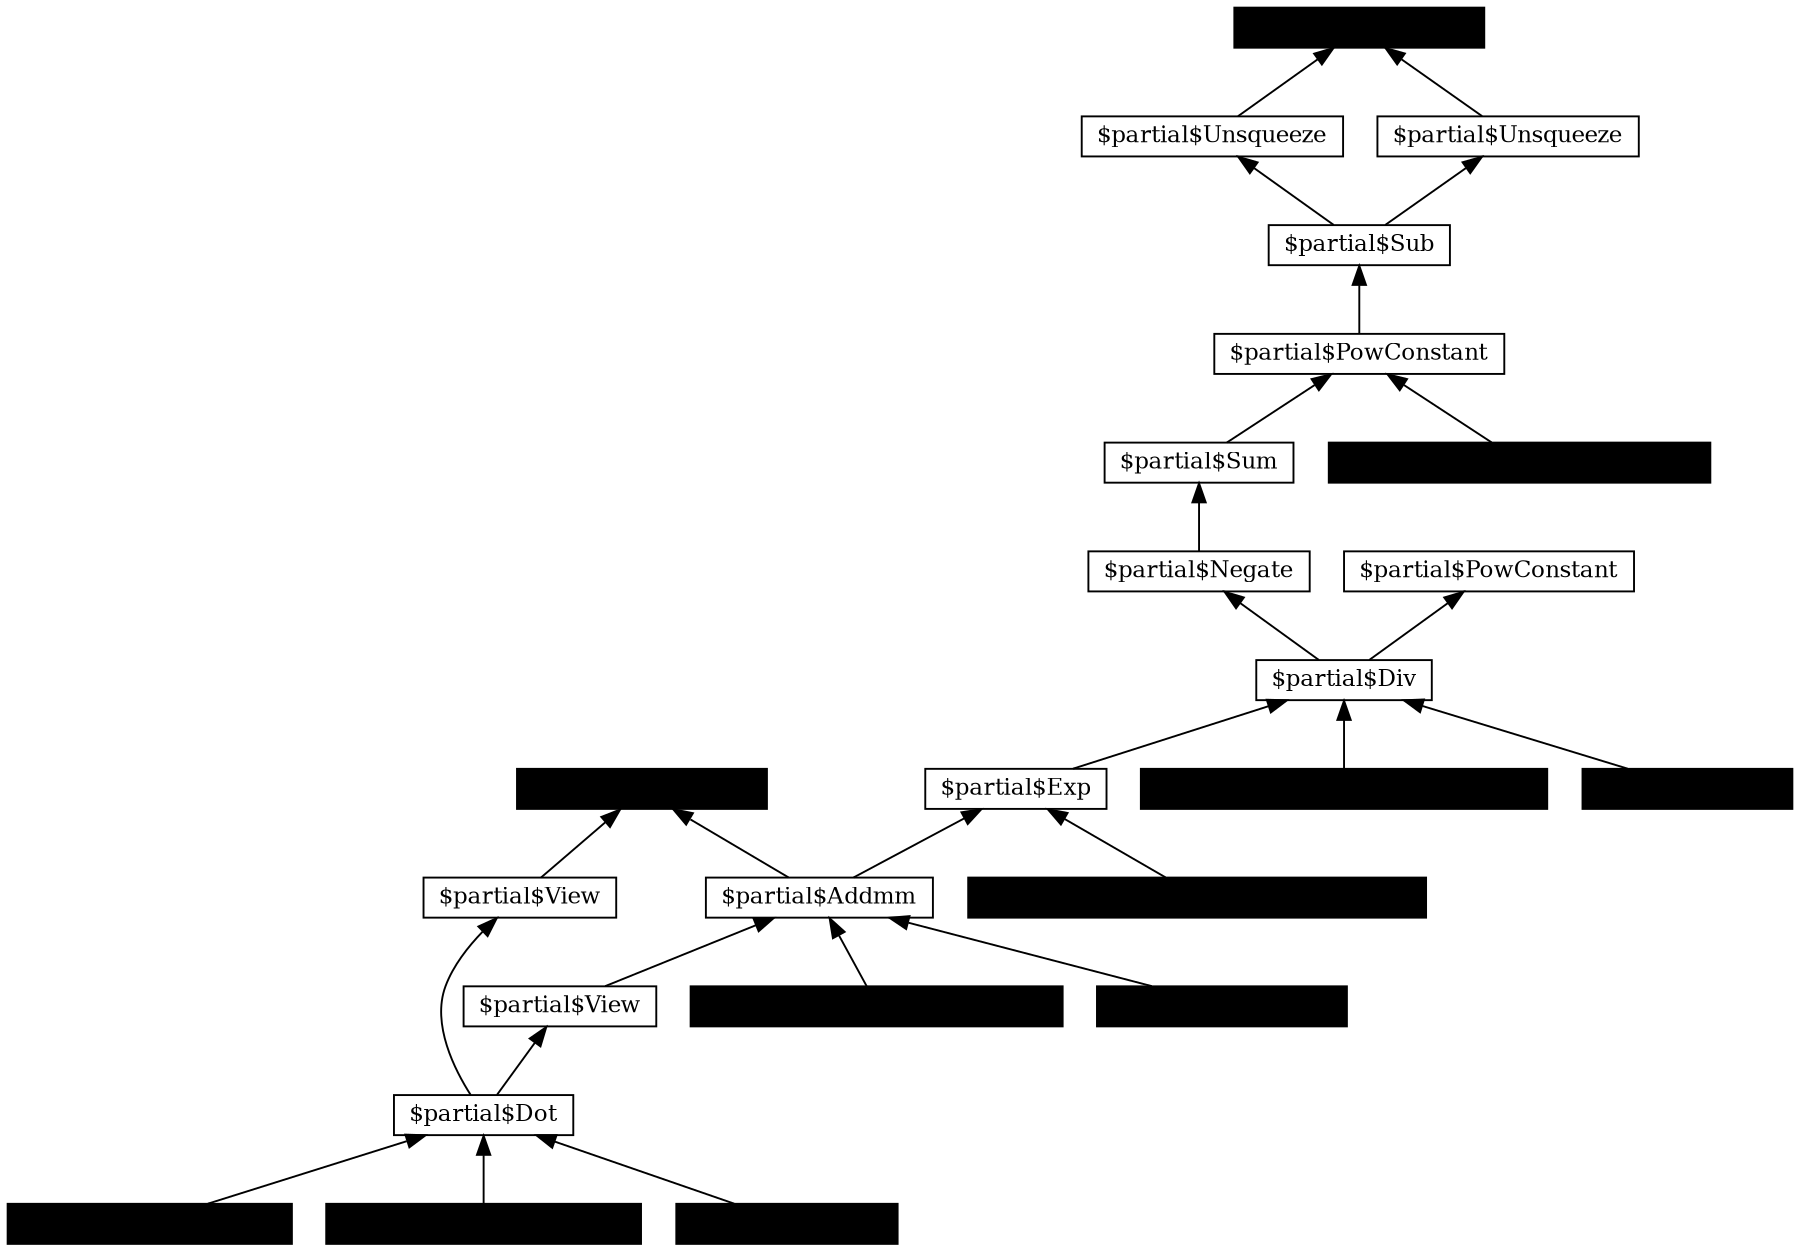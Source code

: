 digraph {
	graph [ordering=in rankdir=BT size="12,12"]
	node [align=right fontsize=12 height=0.2 ranksep=0.1 shape=box style=filled]
	139622840927000 [label="$\partial$MulConstant" fillcolor="green!10" margin="\"0.5\""]
	139622840927000 -> 139622840926760
	139622840926760 [label="$\partial$Dot" fillcolor=white margin="\"0.5\""]
	139622840926760 -> 139622840926280
	139622840926280 [label="$\partial$View" fillcolor=white margin="\"0.5\""]
	139622840926280 -> 139622845750072
	139622845750072 [label="\tl{$p$}{(1000, 3)}" fillcolor="red!10" margin="\"0.5\""]
	139622840926760 -> 139622840926520
	139622840926520 [label="$\partial$View" fillcolor=white margin="\"0.5\""]
	139622840926520 -> 139622845775448
	139622845775448 [label="$\partial$Addmm" fillcolor=white margin="\"0.5\""]
	139622845775448 -> 139622845775208
	139622845775208 [label="$\partial$Exp" fillcolor=white margin="\"0.5\""]
	139622845775208 -> 139622845774968
	139622845774968 [label="$\partial$Div" fillcolor=white margin="\"0.5\""]
	139622845774968 -> 139622845774488
	139622845774488 [label="$\partial$Negate" fillcolor=white margin="\"0.5\""]
	139622845774488 -> 139622845774248
	139622845774248 [label="$\partial$Sum" fillcolor=white margin="\"0.5\""]
	139622845774248 -> 139622845774008
	139622845774008 [label="$\partial$PowConstant" fillcolor=white margin="\"0.5\""]
	139622845774008 -> 139622845773768
	139622845773768 [label="$\partial$Sub" fillcolor=white margin="\"0.5\""]
	139622845773768 -> 139622845773288
	139622845773288 [label="$\partial$Unsqueeze" fillcolor=white margin="\"0.5\""]
	139622845773288 -> 139622845750856
	139622845750856 [label="\tl{$q$}{(1000, 3)}" fillcolor="red!10" margin="\"0.5\""]
	139622845773768 -> 139622845773528
	139622845773528 [label="$\partial$Unsqueeze" fillcolor=white margin="\"0.5\""]
	139622845773528 -> 139622845750856
	139622840931464 -> 139622845774008
	139622840931464 [label="\tl{$q_i-q_j$}{(1000, 1000, 3)}" fillcolor="blue!10" margin="\"0.5\""]
	139622845774968 -> 139622845774728
	139622845774728 [label="$\partial$PowConstant" fillcolor=white margin="\"0.5\""]
	139622840931592 -> 139622845774968
	139622840931592 [label="\tl{$-\|q_i-q_j\|^2$}{(1000, 1000)}" fillcolor="blue!10" margin="\"0.5\""]
	139622840931528 -> 139622845774968
	139622840931528 [label="\tl{$s^2$}{(1)}" fillcolor="blue!10" margin="\"0.5\""]
	139622840931720 -> 139622845775208
	139622840931720 [label="\tl{$-|q_i-q_j|^2/s^2$}{(1000, 1000)}" fillcolor="blue!10" margin="\"0.5\""]
	139622845775448 -> 139622845750072
	139622840931784 -> 139622845775448
	139622840931784 [label="\tl{$K_{q,q}$}{(1000, 1000)}" fillcolor="blue!10" margin="\"0.5\""]
	139622840931656 -> 139622845775448
	139622840931656 [label="\tl{$p$}{(1000, 3)}" fillcolor="blue!10" margin="\"0.5\""]
	139622840931912 -> 139622840926760
	139622840931912 [label="\tl{$K_{q,q}p$}{(3000)}" fillcolor="blue!10" margin="\"0.5\""]
	139622840931848 -> 139622840926760
	139622840931848 [label="\tl{$p$}{(3000)}" fillcolor="blue!10" margin="\"0.5\""]
}
